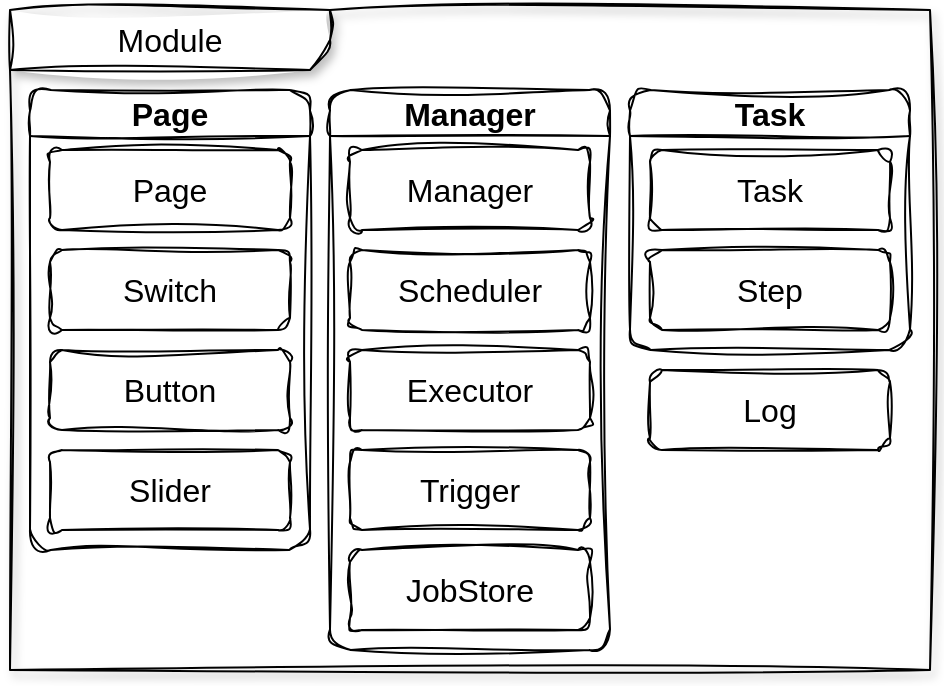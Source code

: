 <mxfile version="21.5.1" type="device" pages="2">
  <diagram name="General" id="QniK-QAHJ2INPVznxKUt">
    <mxGraphModel dx="2234" dy="884" grid="1" gridSize="10" guides="1" tooltips="1" connect="1" arrows="1" fold="1" page="0" pageScale="1" pageWidth="827" pageHeight="1169" math="0" shadow="0">
      <root>
        <mxCell id="0" />
        <mxCell id="1" parent="0" />
        <mxCell id="eAyk5mPNKIpc9LbAJtOZ-1" value="Module" style="shape=umlFrame;whiteSpace=wrap;html=1;pointerEvents=0;recursiveResize=0;container=1;collapsible=0;width=160;rounded=1;sketch=1;jiggle=2;curveFitting=1;strokeColor=default;fontFamily=Helvetica;fontSize=16;fontColor=default;fillColor=default;shadow=1;" vertex="1" parent="1">
          <mxGeometry x="-430" y="20" width="460" height="330" as="geometry" />
        </mxCell>
        <mxCell id="eAyk5mPNKIpc9LbAJtOZ-2" value="Page" style="swimlane;whiteSpace=wrap;html=1;rounded=1;sketch=1;jiggle=2;curveFitting=1;strokeColor=default;fontFamily=Helvetica;fontSize=16;fontColor=default;fillColor=default;" vertex="1" parent="eAyk5mPNKIpc9LbAJtOZ-1">
          <mxGeometry x="10" y="40" width="140" height="230" as="geometry" />
        </mxCell>
        <mxCell id="eAyk5mPNKIpc9LbAJtOZ-3" value="Page" style="rounded=1;whiteSpace=wrap;html=1;sketch=1;jiggle=2;curveFitting=1;strokeColor=default;fontFamily=Helvetica;fontSize=16;fontColor=default;fillColor=default;" vertex="1" parent="eAyk5mPNKIpc9LbAJtOZ-2">
          <mxGeometry x="10" y="30" width="120" height="40" as="geometry" />
        </mxCell>
        <mxCell id="eAyk5mPNKIpc9LbAJtOZ-4" value="Switch" style="rounded=1;whiteSpace=wrap;html=1;sketch=1;jiggle=2;curveFitting=1;strokeColor=default;fontFamily=Helvetica;fontSize=16;fontColor=default;fillColor=default;" vertex="1" parent="eAyk5mPNKIpc9LbAJtOZ-2">
          <mxGeometry x="10" y="80" width="120" height="40" as="geometry" />
        </mxCell>
        <mxCell id="eAyk5mPNKIpc9LbAJtOZ-5" value="Button" style="rounded=1;whiteSpace=wrap;html=1;sketch=1;jiggle=2;curveFitting=1;strokeColor=default;fontFamily=Helvetica;fontSize=16;fontColor=default;fillColor=default;" vertex="1" parent="eAyk5mPNKIpc9LbAJtOZ-2">
          <mxGeometry x="10" y="130" width="120" height="40" as="geometry" />
        </mxCell>
        <mxCell id="eAyk5mPNKIpc9LbAJtOZ-6" value="Slider" style="rounded=1;whiteSpace=wrap;html=1;sketch=1;jiggle=2;curveFitting=1;strokeColor=default;fontFamily=Helvetica;fontSize=16;fontColor=default;fillColor=default;" vertex="1" parent="eAyk5mPNKIpc9LbAJtOZ-2">
          <mxGeometry x="10" y="180" width="120" height="40" as="geometry" />
        </mxCell>
        <mxCell id="eAyk5mPNKIpc9LbAJtOZ-7" value="Manager" style="swimlane;whiteSpace=wrap;html=1;rounded=1;sketch=1;jiggle=2;curveFitting=1;strokeColor=default;fontFamily=Helvetica;fontSize=16;fontColor=default;fillColor=default;" vertex="1" parent="eAyk5mPNKIpc9LbAJtOZ-1">
          <mxGeometry x="160" y="40" width="140" height="280" as="geometry" />
        </mxCell>
        <mxCell id="eAyk5mPNKIpc9LbAJtOZ-8" value="Manager" style="rounded=1;whiteSpace=wrap;html=1;sketch=1;jiggle=2;curveFitting=1;strokeColor=default;fontFamily=Helvetica;fontSize=16;fontColor=default;fillColor=default;" vertex="1" parent="eAyk5mPNKIpc9LbAJtOZ-7">
          <mxGeometry x="10" y="30" width="120" height="40" as="geometry" />
        </mxCell>
        <mxCell id="eAyk5mPNKIpc9LbAJtOZ-9" value="Scheduler" style="rounded=1;whiteSpace=wrap;html=1;sketch=1;jiggle=2;curveFitting=1;strokeColor=default;fontFamily=Helvetica;fontSize=16;fontColor=default;fillColor=default;" vertex="1" parent="eAyk5mPNKIpc9LbAJtOZ-7">
          <mxGeometry x="10" y="80" width="120" height="40" as="geometry" />
        </mxCell>
        <mxCell id="eAyk5mPNKIpc9LbAJtOZ-10" value="Executor" style="rounded=1;whiteSpace=wrap;html=1;sketch=1;jiggle=2;curveFitting=1;strokeColor=default;fontFamily=Helvetica;fontSize=16;fontColor=default;fillColor=default;" vertex="1" parent="eAyk5mPNKIpc9LbAJtOZ-7">
          <mxGeometry x="10" y="130" width="120" height="40" as="geometry" />
        </mxCell>
        <mxCell id="eAyk5mPNKIpc9LbAJtOZ-11" value="Trigger" style="rounded=1;whiteSpace=wrap;html=1;sketch=1;jiggle=2;curveFitting=1;strokeColor=default;fontFamily=Helvetica;fontSize=16;fontColor=default;fillColor=default;" vertex="1" parent="eAyk5mPNKIpc9LbAJtOZ-7">
          <mxGeometry x="10" y="180" width="120" height="40" as="geometry" />
        </mxCell>
        <mxCell id="eAyk5mPNKIpc9LbAJtOZ-12" value="JobStore" style="rounded=1;whiteSpace=wrap;html=1;sketch=1;jiggle=2;curveFitting=1;strokeColor=default;fontFamily=Helvetica;fontSize=16;fontColor=default;fillColor=default;" vertex="1" parent="eAyk5mPNKIpc9LbAJtOZ-7">
          <mxGeometry x="10" y="230" width="120" height="40" as="geometry" />
        </mxCell>
        <mxCell id="eAyk5mPNKIpc9LbAJtOZ-13" value="Task" style="swimlane;whiteSpace=wrap;html=1;rounded=1;sketch=1;jiggle=2;curveFitting=1;strokeColor=default;fontFamily=Helvetica;fontSize=16;fontColor=default;fillColor=default;" vertex="1" parent="eAyk5mPNKIpc9LbAJtOZ-1">
          <mxGeometry x="310" y="40" width="140" height="130" as="geometry" />
        </mxCell>
        <mxCell id="eAyk5mPNKIpc9LbAJtOZ-14" value="Task" style="rounded=1;whiteSpace=wrap;html=1;sketch=1;jiggle=2;curveFitting=1;strokeColor=default;fontFamily=Helvetica;fontSize=16;fontColor=default;fillColor=default;" vertex="1" parent="eAyk5mPNKIpc9LbAJtOZ-13">
          <mxGeometry x="10" y="30" width="120" height="40" as="geometry" />
        </mxCell>
        <mxCell id="eAyk5mPNKIpc9LbAJtOZ-15" value="Step" style="rounded=1;whiteSpace=wrap;html=1;sketch=1;jiggle=2;curveFitting=1;strokeColor=default;fontFamily=Helvetica;fontSize=16;fontColor=default;fillColor=default;" vertex="1" parent="eAyk5mPNKIpc9LbAJtOZ-13">
          <mxGeometry x="10" y="80" width="120" height="40" as="geometry" />
        </mxCell>
        <mxCell id="eAyk5mPNKIpc9LbAJtOZ-16" value="Log" style="rounded=1;whiteSpace=wrap;html=1;sketch=1;jiggle=2;curveFitting=1;strokeColor=default;fontFamily=Helvetica;fontSize=16;fontColor=default;fillColor=default;" vertex="1" parent="eAyk5mPNKIpc9LbAJtOZ-1">
          <mxGeometry x="320" y="180" width="120" height="40" as="geometry" />
        </mxCell>
      </root>
    </mxGraphModel>
  </diagram>
  <diagram id="oY6udbpv3y510v0bErcq" name="Manager">
    <mxGraphModel dx="2234" dy="1284" grid="1" gridSize="10" guides="1" tooltips="1" connect="1" arrows="1" fold="1" page="0" pageScale="1" pageWidth="827" pageHeight="1169" math="0" shadow="0">
      <root>
        <mxCell id="0" />
        <mxCell id="1" parent="0" />
        <mxCell id="4UG5i3FvmawmhHbXaice-1" value="Manager" style="swimlane;whiteSpace=wrap;html=1;rounded=1;sketch=1;jiggle=2;curveFitting=1;strokeColor=default;fontFamily=Helvetica;fontSize=16;fontColor=default;fillColor=default;" vertex="1" parent="1">
          <mxGeometry x="-480" y="-200" width="140" height="280" as="geometry" />
        </mxCell>
        <mxCell id="4UG5i3FvmawmhHbXaice-2" value="Manager" style="rounded=1;whiteSpace=wrap;html=1;sketch=1;jiggle=2;curveFitting=1;strokeColor=default;fontFamily=Helvetica;fontSize=16;fontColor=default;fillColor=default;" vertex="1" parent="4UG5i3FvmawmhHbXaice-1">
          <mxGeometry x="10" y="30" width="120" height="40" as="geometry" />
        </mxCell>
        <mxCell id="4UG5i3FvmawmhHbXaice-3" value="Scheduler" style="rounded=1;whiteSpace=wrap;html=1;sketch=1;jiggle=2;curveFitting=1;strokeColor=default;fontFamily=Helvetica;fontSize=16;fontColor=default;fillColor=default;" vertex="1" parent="4UG5i3FvmawmhHbXaice-1">
          <mxGeometry x="10" y="80" width="120" height="40" as="geometry" />
        </mxCell>
        <mxCell id="4UG5i3FvmawmhHbXaice-4" value="Executor" style="rounded=1;whiteSpace=wrap;html=1;sketch=1;jiggle=2;curveFitting=1;strokeColor=default;fontFamily=Helvetica;fontSize=16;fontColor=default;fillColor=default;" vertex="1" parent="4UG5i3FvmawmhHbXaice-1">
          <mxGeometry x="10" y="130" width="120" height="40" as="geometry" />
        </mxCell>
        <mxCell id="4UG5i3FvmawmhHbXaice-5" value="Trigger" style="rounded=1;whiteSpace=wrap;html=1;sketch=1;jiggle=2;curveFitting=1;strokeColor=default;fontFamily=Helvetica;fontSize=16;fontColor=default;fillColor=default;" vertex="1" parent="4UG5i3FvmawmhHbXaice-1">
          <mxGeometry x="10" y="180" width="120" height="40" as="geometry" />
        </mxCell>
        <mxCell id="4UG5i3FvmawmhHbXaice-6" value="JobStore" style="rounded=1;whiteSpace=wrap;html=1;sketch=1;jiggle=2;curveFitting=1;strokeColor=default;fontFamily=Helvetica;fontSize=16;fontColor=default;fillColor=default;" vertex="1" parent="4UG5i3FvmawmhHbXaice-1">
          <mxGeometry x="10" y="230" width="120" height="40" as="geometry" />
        </mxCell>
        <mxCell id="4UG5i3FvmawmhHbXaice-11" value="&lt;font face=&quot;Sarasa Fixed SC&quot;&gt;Manager生成进程单例Scheduler&lt;br&gt;Scheduler生成进程单例Executor&lt;br&gt;&lt;/font&gt;" style="shape=note;whiteSpace=wrap;html=1;backgroundOutline=1;darkOpacity=0.05;sketch=1;hachureGap=4;jiggle=2;curveFitting=1;fontFamily=Architects Daughter;fontSource=https%3A%2F%2Ffonts.googleapis.com%2Fcss%3Ffamily%3DArchitects%2BDaughter;fontSize=20;" vertex="1" parent="1">
          <mxGeometry x="180" y="-310" width="450" height="120" as="geometry" />
        </mxCell>
        <mxCell id="4UG5i3FvmawmhHbXaice-12" value="Manager(Async)" style="shape=table;startSize=30;container=1;collapsible=0;childLayout=tableLayout;fixedRows=1;rowLines=0;fontStyle=0;strokeColor=default;fontSize=18;sketch=1;hachureGap=4;jiggle=2;curveFitting=1;fontFamily=Sarasa Fixed SC;" vertex="1" parent="1">
          <mxGeometry x="-330" y="-200" width="270" height="150" as="geometry" />
        </mxCell>
        <mxCell id="4UG5i3FvmawmhHbXaice-13" value="" style="shape=tableRow;horizontal=0;startSize=0;swimlaneHead=0;swimlaneBody=0;top=0;left=0;bottom=0;right=0;collapsible=0;dropTarget=0;fillColor=none;points=[[0,0.5],[1,0.5]];portConstraint=eastwest;strokeColor=inherit;fontSize=16;sketch=1;hachureGap=4;jiggle=2;curveFitting=1;fontFamily=Sarasa Fixed SC;" vertex="1" parent="4UG5i3FvmawmhHbXaice-12">
          <mxGeometry y="30" width="270" height="30" as="geometry" />
        </mxCell>
        <mxCell id="4UG5i3FvmawmhHbXaice-14" value="1" style="shape=partialRectangle;html=1;whiteSpace=wrap;connectable=0;fillColor=none;top=0;left=0;bottom=0;right=0;overflow=hidden;pointerEvents=1;strokeColor=inherit;fontSize=18;sketch=1;hachureGap=4;jiggle=2;curveFitting=1;fontFamily=Sarasa Fixed SC;" vertex="1" parent="4UG5i3FvmawmhHbXaice-13">
          <mxGeometry width="60" height="30" as="geometry">
            <mxRectangle width="60" height="30" as="alternateBounds" />
          </mxGeometry>
        </mxCell>
        <mxCell id="4UG5i3FvmawmhHbXaice-15" value="单例化Scheduler" style="shape=partialRectangle;html=1;whiteSpace=wrap;connectable=0;fillColor=none;top=0;left=0;bottom=0;right=0;align=left;spacingLeft=6;overflow=hidden;strokeColor=inherit;fontSize=18;sketch=1;hachureGap=4;jiggle=2;curveFitting=1;fontFamily=Sarasa Fixed SC;" vertex="1" parent="4UG5i3FvmawmhHbXaice-13">
          <mxGeometry x="60" width="210" height="30" as="geometry">
            <mxRectangle width="210" height="30" as="alternateBounds" />
          </mxGeometry>
        </mxCell>
        <mxCell id="4UG5i3FvmawmhHbXaice-16" value="" style="shape=tableRow;horizontal=0;startSize=0;swimlaneHead=0;swimlaneBody=0;top=0;left=0;bottom=0;right=0;collapsible=0;dropTarget=0;fillColor=none;points=[[0,0.5],[1,0.5]];portConstraint=eastwest;strokeColor=inherit;fontSize=16;sketch=1;hachureGap=4;jiggle=2;curveFitting=1;fontFamily=Sarasa Fixed SC;" vertex="1" parent="4UG5i3FvmawmhHbXaice-12">
          <mxGeometry y="60" width="270" height="30" as="geometry" />
        </mxCell>
        <mxCell id="4UG5i3FvmawmhHbXaice-17" value="2" style="shape=partialRectangle;html=1;whiteSpace=wrap;connectable=0;fillColor=none;top=0;left=0;bottom=0;right=0;overflow=hidden;strokeColor=inherit;fontSize=18;sketch=1;hachureGap=4;jiggle=2;curveFitting=1;fontFamily=Sarasa Fixed SC;" vertex="1" parent="4UG5i3FvmawmhHbXaice-16">
          <mxGeometry width="60" height="30" as="geometry">
            <mxRectangle width="60" height="30" as="alternateBounds" />
          </mxGeometry>
        </mxCell>
        <mxCell id="4UG5i3FvmawmhHbXaice-18" value="加载Task" style="shape=partialRectangle;html=1;whiteSpace=wrap;connectable=0;fillColor=none;top=0;left=0;bottom=0;right=0;align=left;spacingLeft=6;overflow=hidden;strokeColor=inherit;fontSize=18;sketch=1;hachureGap=4;jiggle=2;curveFitting=1;fontFamily=Sarasa Fixed SC;" vertex="1" parent="4UG5i3FvmawmhHbXaice-16">
          <mxGeometry x="60" width="210" height="30" as="geometry">
            <mxRectangle width="210" height="30" as="alternateBounds" />
          </mxGeometry>
        </mxCell>
        <mxCell id="4UG5i3FvmawmhHbXaice-19" value="" style="shape=tableRow;horizontal=0;startSize=0;swimlaneHead=0;swimlaneBody=0;top=0;left=0;bottom=0;right=0;collapsible=0;dropTarget=0;fillColor=none;points=[[0,0.5],[1,0.5]];portConstraint=eastwest;strokeColor=inherit;fontSize=16;sketch=1;hachureGap=4;jiggle=2;curveFitting=1;fontFamily=Sarasa Fixed SC;" vertex="1" parent="4UG5i3FvmawmhHbXaice-12">
          <mxGeometry y="90" width="270" height="30" as="geometry" />
        </mxCell>
        <mxCell id="4UG5i3FvmawmhHbXaice-20" value="3" style="shape=partialRectangle;html=1;whiteSpace=wrap;connectable=0;fillColor=none;top=0;left=0;bottom=0;right=0;overflow=hidden;strokeColor=inherit;fontSize=18;sketch=1;hachureGap=4;jiggle=2;curveFitting=1;fontFamily=Sarasa Fixed SC;" vertex="1" parent="4UG5i3FvmawmhHbXaice-19">
          <mxGeometry width="60" height="30" as="geometry">
            <mxRectangle width="60" height="30" as="alternateBounds" />
          </mxGeometry>
        </mxCell>
        <mxCell id="4UG5i3FvmawmhHbXaice-21" value="启动Scheduler" style="shape=partialRectangle;html=1;whiteSpace=wrap;connectable=0;fillColor=none;top=0;left=0;bottom=0;right=0;align=left;spacingLeft=6;overflow=hidden;strokeColor=inherit;fontSize=18;sketch=1;hachureGap=4;jiggle=2;curveFitting=1;fontFamily=Sarasa Fixed SC;" vertex="1" parent="4UG5i3FvmawmhHbXaice-19">
          <mxGeometry x="60" width="210" height="30" as="geometry">
            <mxRectangle width="210" height="30" as="alternateBounds" />
          </mxGeometry>
        </mxCell>
        <mxCell id="4UG5i3FvmawmhHbXaice-22" style="shape=tableRow;horizontal=0;startSize=0;swimlaneHead=0;swimlaneBody=0;top=0;left=0;bottom=0;right=0;collapsible=0;dropTarget=0;fillColor=none;points=[[0,0.5],[1,0.5]];portConstraint=eastwest;strokeColor=inherit;fontSize=16;sketch=1;hachureGap=4;jiggle=2;curveFitting=1;fontFamily=Sarasa Fixed SC;" vertex="1" parent="4UG5i3FvmawmhHbXaice-12">
          <mxGeometry y="120" width="270" height="30" as="geometry" />
        </mxCell>
        <mxCell id="4UG5i3FvmawmhHbXaice-23" value="4" style="shape=partialRectangle;html=1;whiteSpace=wrap;connectable=0;fillColor=none;top=0;left=0;bottom=0;right=0;overflow=hidden;strokeColor=inherit;fontSize=18;sketch=1;hachureGap=4;jiggle=2;curveFitting=1;fontFamily=Sarasa Fixed SC;" vertex="1" parent="4UG5i3FvmawmhHbXaice-22">
          <mxGeometry width="60" height="30" as="geometry">
            <mxRectangle width="60" height="30" as="alternateBounds" />
          </mxGeometry>
        </mxCell>
        <mxCell id="4UG5i3FvmawmhHbXaice-24" value="管理Config" style="shape=partialRectangle;html=1;whiteSpace=wrap;connectable=0;fillColor=none;top=0;left=0;bottom=0;right=0;align=left;spacingLeft=6;overflow=hidden;strokeColor=inherit;fontSize=16;sketch=1;hachureGap=4;jiggle=2;curveFitting=1;fontFamily=Sarasa Fixed SC;" vertex="1" parent="4UG5i3FvmawmhHbXaice-22">
          <mxGeometry x="60" width="210" height="30" as="geometry">
            <mxRectangle width="210" height="30" as="alternateBounds" />
          </mxGeometry>
        </mxCell>
        <mxCell id="4UG5i3FvmawmhHbXaice-31" value="Scheduler" style="shape=table;startSize=30;container=1;collapsible=0;childLayout=tableLayout;fixedRows=1;rowLines=0;fontStyle=0;strokeColor=default;fontSize=16;sketch=1;hachureGap=4;jiggle=2;curveFitting=1;fontFamily=Sarasa Fixed SC;" vertex="1" parent="1">
          <mxGeometry x="-330" y="-40" width="180" height="120" as="geometry" />
        </mxCell>
        <mxCell id="4UG5i3FvmawmhHbXaice-32" value="" style="shape=tableRow;horizontal=0;startSize=0;swimlaneHead=0;swimlaneBody=0;top=0;left=0;bottom=0;right=0;collapsible=0;dropTarget=0;fillColor=none;points=[[0,0.5],[1,0.5]];portConstraint=eastwest;strokeColor=inherit;fontSize=16;sketch=1;hachureGap=4;jiggle=2;curveFitting=1;fontFamily=Sarasa Fixed SC;" vertex="1" parent="4UG5i3FvmawmhHbXaice-31">
          <mxGeometry y="30" width="180" height="30" as="geometry" />
        </mxCell>
        <mxCell id="4UG5i3FvmawmhHbXaice-33" value="1" style="shape=partialRectangle;html=1;whiteSpace=wrap;connectable=0;fillColor=none;top=0;left=0;bottom=0;right=0;overflow=hidden;pointerEvents=1;strokeColor=inherit;fontSize=16;sketch=1;hachureGap=4;jiggle=2;curveFitting=1;fontFamily=Sarasa Fixed SC;" vertex="1" parent="4UG5i3FvmawmhHbXaice-32">
          <mxGeometry width="40" height="30" as="geometry">
            <mxRectangle width="40" height="30" as="alternateBounds" />
          </mxGeometry>
        </mxCell>
        <mxCell id="4UG5i3FvmawmhHbXaice-34" value="单例化Executor" style="shape=partialRectangle;html=1;whiteSpace=wrap;connectable=0;fillColor=none;top=0;left=0;bottom=0;right=0;align=left;spacingLeft=6;overflow=hidden;strokeColor=inherit;fontSize=16;sketch=1;hachureGap=4;jiggle=2;curveFitting=1;fontFamily=Sarasa Fixed SC;" vertex="1" parent="4UG5i3FvmawmhHbXaice-32">
          <mxGeometry x="40" width="140" height="30" as="geometry">
            <mxRectangle width="140" height="30" as="alternateBounds" />
          </mxGeometry>
        </mxCell>
        <mxCell id="4UG5i3FvmawmhHbXaice-35" value="" style="shape=tableRow;horizontal=0;startSize=0;swimlaneHead=0;swimlaneBody=0;top=0;left=0;bottom=0;right=0;collapsible=0;dropTarget=0;fillColor=none;points=[[0,0.5],[1,0.5]];portConstraint=eastwest;strokeColor=inherit;fontSize=16;sketch=1;hachureGap=4;jiggle=2;curveFitting=1;fontFamily=Sarasa Fixed SC;" vertex="1" parent="4UG5i3FvmawmhHbXaice-31">
          <mxGeometry y="60" width="180" height="30" as="geometry" />
        </mxCell>
        <mxCell id="4UG5i3FvmawmhHbXaice-36" value="2" style="shape=partialRectangle;html=1;whiteSpace=wrap;connectable=0;fillColor=none;top=0;left=0;bottom=0;right=0;overflow=hidden;strokeColor=inherit;fontSize=16;sketch=1;hachureGap=4;jiggle=2;curveFitting=1;fontFamily=Sarasa Fixed SC;" vertex="1" parent="4UG5i3FvmawmhHbXaice-35">
          <mxGeometry width="40" height="30" as="geometry">
            <mxRectangle width="40" height="30" as="alternateBounds" />
          </mxGeometry>
        </mxCell>
        <mxCell id="4UG5i3FvmawmhHbXaice-37" value="热更新Task" style="shape=partialRectangle;html=1;whiteSpace=wrap;connectable=0;fillColor=none;top=0;left=0;bottom=0;right=0;align=left;spacingLeft=6;overflow=hidden;strokeColor=inherit;fontSize=16;sketch=1;hachureGap=4;jiggle=2;curveFitting=1;fontFamily=Sarasa Fixed SC;" vertex="1" parent="4UG5i3FvmawmhHbXaice-35">
          <mxGeometry x="40" width="140" height="30" as="geometry">
            <mxRectangle width="140" height="30" as="alternateBounds" />
          </mxGeometry>
        </mxCell>
        <mxCell id="4UG5i3FvmawmhHbXaice-38" value="" style="shape=tableRow;horizontal=0;startSize=0;swimlaneHead=0;swimlaneBody=0;top=0;left=0;bottom=0;right=0;collapsible=0;dropTarget=0;fillColor=none;points=[[0,0.5],[1,0.5]];portConstraint=eastwest;strokeColor=inherit;fontSize=16;sketch=1;hachureGap=4;jiggle=2;curveFitting=1;fontFamily=Sarasa Fixed SC;" vertex="1" parent="4UG5i3FvmawmhHbXaice-31">
          <mxGeometry y="90" width="180" height="30" as="geometry" />
        </mxCell>
        <mxCell id="4UG5i3FvmawmhHbXaice-39" value="3" style="shape=partialRectangle;html=1;whiteSpace=wrap;connectable=0;fillColor=none;top=0;left=0;bottom=0;right=0;overflow=hidden;strokeColor=inherit;fontSize=16;sketch=1;hachureGap=4;jiggle=2;curveFitting=1;fontFamily=Sarasa Fixed SC;" vertex="1" parent="4UG5i3FvmawmhHbXaice-38">
          <mxGeometry width="40" height="30" as="geometry">
            <mxRectangle width="40" height="30" as="alternateBounds" />
          </mxGeometry>
        </mxCell>
        <mxCell id="4UG5i3FvmawmhHbXaice-40" value="Value 3" style="shape=partialRectangle;html=1;whiteSpace=wrap;connectable=0;fillColor=none;top=0;left=0;bottom=0;right=0;align=left;spacingLeft=6;overflow=hidden;strokeColor=inherit;fontSize=16;sketch=1;hachureGap=4;jiggle=2;curveFitting=1;fontFamily=Sarasa Fixed SC;" vertex="1" parent="4UG5i3FvmawmhHbXaice-38">
          <mxGeometry x="40" width="140" height="30" as="geometry">
            <mxRectangle width="140" height="30" as="alternateBounds" />
          </mxGeometry>
        </mxCell>
        <mxCell id="4UG5i3FvmawmhHbXaice-43" style="edgeStyle=orthogonalEdgeStyle;rounded=0;sketch=1;hachureGap=4;jiggle=2;curveFitting=1;orthogonalLoop=1;jettySize=auto;html=1;exitX=1;exitY=0.25;exitDx=0;exitDy=0;entryX=0;entryY=0.25;entryDx=0;entryDy=0;fontFamily=Sarasa Fixed SC;fontSource=https%3A%2F%2Ffonts.googleapis.com%2Fcss%3Ffamily%3DArchitects%2BDaughter;fontSize=20;fontColor=default;" edge="1" parent="1" source="4UG5i3FvmawmhHbXaice-41" target="4UG5i3FvmawmhHbXaice-42">
          <mxGeometry relative="1" as="geometry" />
        </mxCell>
        <mxCell id="4UG5i3FvmawmhHbXaice-44" value="Tasks" style="edgeLabel;html=1;align=center;verticalAlign=middle;resizable=0;points=[];fontSize=20;fontFamily=Sarasa Fixed SC;fontColor=default;" vertex="1" connectable="0" parent="4UG5i3FvmawmhHbXaice-43">
          <mxGeometry x="-0.091" relative="1" as="geometry">
            <mxPoint x="7" as="offset" />
          </mxGeometry>
        </mxCell>
        <mxCell id="4UG5i3FvmawmhHbXaice-41" value="Scheduler" style="rounded=1;whiteSpace=wrap;html=1;sketch=1;hachureGap=4;jiggle=2;curveFitting=1;fontFamily=Sarasa Fixed SC;fontSize=20;" vertex="1" parent="1">
          <mxGeometry x="50" y="150" width="120" height="60" as="geometry" />
        </mxCell>
        <mxCell id="4UG5i3FvmawmhHbXaice-45" style="edgeStyle=orthogonalEdgeStyle;rounded=0;sketch=1;hachureGap=4;jiggle=2;curveFitting=1;orthogonalLoop=1;jettySize=auto;html=1;exitX=0;exitY=0.75;exitDx=0;exitDy=0;entryX=1;entryY=0.75;entryDx=0;entryDy=0;fontFamily=Sarasa Fixed SC;fontSource=https%3A%2F%2Ffonts.googleapis.com%2Fcss%3Ffamily%3DArchitects%2BDaughter;fontSize=20;fontColor=default;" edge="1" parent="1" source="4UG5i3FvmawmhHbXaice-42" target="4UG5i3FvmawmhHbXaice-41">
          <mxGeometry relative="1" as="geometry" />
        </mxCell>
        <mxCell id="4UG5i3FvmawmhHbXaice-46" value="Results" style="edgeLabel;html=1;align=center;verticalAlign=middle;resizable=0;points=[];fontSize=20;fontFamily=Sarasa Fixed SC;fontColor=default;" vertex="1" connectable="0" parent="4UG5i3FvmawmhHbXaice-45">
          <mxGeometry x="0.059" y="1" relative="1" as="geometry">
            <mxPoint x="10" as="offset" />
          </mxGeometry>
        </mxCell>
        <mxCell id="4UG5i3FvmawmhHbXaice-42" value="&lt;font face=&quot;Sarasa Fixed SC&quot;&gt;Executor&lt;/font&gt;" style="rounded=1;whiteSpace=wrap;html=1;sketch=1;hachureGap=4;jiggle=2;curveFitting=1;fontFamily=Architects Daughter;fontSource=https%3A%2F%2Ffonts.googleapis.com%2Fcss%3Ffamily%3DArchitects%2BDaughter;fontSize=20;" vertex="1" parent="1">
          <mxGeometry x="310" y="150" width="120" height="60" as="geometry" />
        </mxCell>
        <mxCell id="4UG5i3FvmawmhHbXaice-48" value="" style="endArrow=classic;html=1;rounded=0;sketch=1;hachureGap=4;jiggle=2;curveFitting=1;fontFamily=Sarasa Fixed SC;fontSource=https%3A%2F%2Ffonts.googleapis.com%2Fcss%3Ffamily%3DArchitects%2BDaughter;fontSize=20;fontColor=default;exitX=0.5;exitY=1;exitDx=0;exitDy=0;edgeStyle=orthogonalEdgeStyle;entryX=-0.008;entryY=0.367;entryDx=0;entryDy=0;entryPerimeter=0;" edge="1" parent="1" source="4UG5i3FvmawmhHbXaice-41" target="4UG5i3FvmawmhHbXaice-41">
          <mxGeometry width="50" height="50" relative="1" as="geometry">
            <mxPoint x="120" y="340" as="sourcePoint" />
            <mxPoint x="-20" y="170" as="targetPoint" />
            <Array as="points">
              <mxPoint x="110" y="245" />
              <mxPoint x="-90" y="245" />
              <mxPoint x="-90" y="172" />
            </Array>
          </mxGeometry>
        </mxCell>
        <mxCell id="4UG5i3FvmawmhHbXaice-49" value="Gen the next time" style="edgeLabel;html=1;align=center;verticalAlign=middle;resizable=0;points=[];fontSize=20;fontFamily=Sarasa Fixed SC;fontColor=default;" vertex="1" connectable="0" parent="4UG5i3FvmawmhHbXaice-48">
          <mxGeometry x="-0.213" y="1" relative="1" as="geometry">
            <mxPoint x="41" as="offset" />
          </mxGeometry>
        </mxCell>
        <mxCell id="4UG5i3FvmawmhHbXaice-53" value="当Manager收到Config更新的通知后 , 会将更新下发到Scheduler&lt;br&gt;Scheduler会根据Manager重载所有任务 , 并在Executor执行完当前任务后对Executor进行初始化" style="shape=note;whiteSpace=wrap;html=1;backgroundOutline=1;darkOpacity=0.05;rounded=1;sketch=1;hachureGap=4;jiggle=2;curveFitting=1;strokeColor=default;fontFamily=Sarasa Fixed SC;fontSize=20;fontColor=default;fillColor=default;" vertex="1" parent="1">
          <mxGeometry x="-10" y="-150" width="870" height="100" as="geometry" />
        </mxCell>
      </root>
    </mxGraphModel>
  </diagram>
</mxfile>
